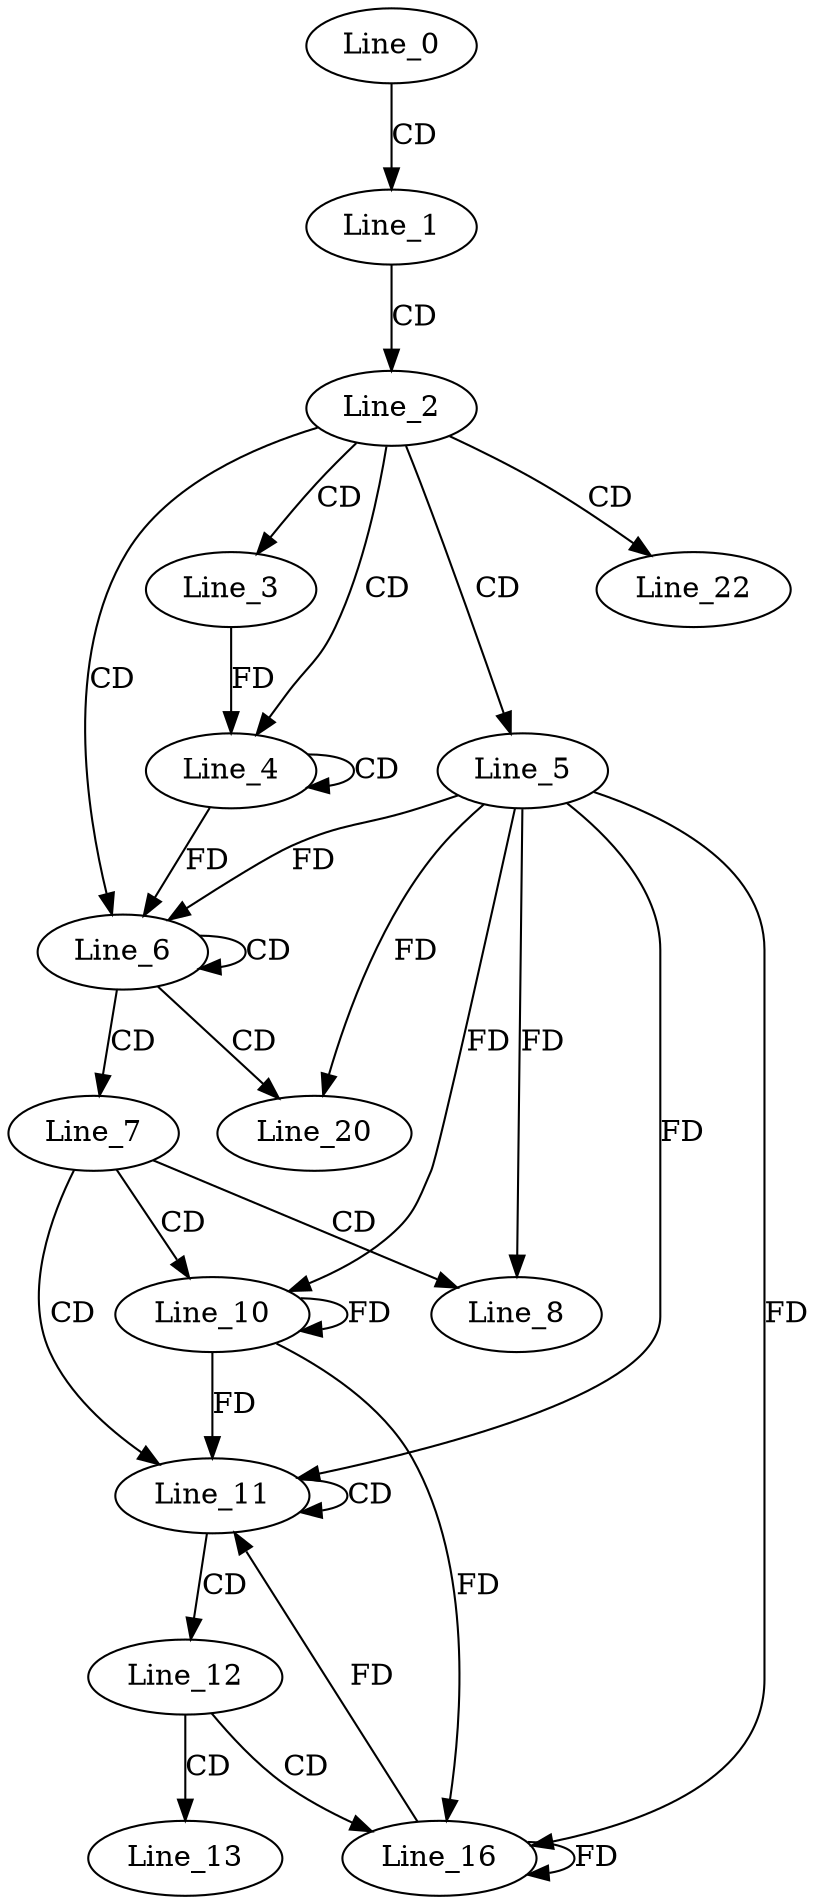 digraph G {
  Line_0;
  Line_1;
  Line_2;
  Line_3;
  Line_4;
  Line_4;
  Line_5;
  Line_6;
  Line_7;
  Line_8;
  Line_10;
  Line_11;
  Line_12;
  Line_13;
  Line_16;
  Line_20;
  Line_22;
  Line_0 -> Line_1 [ label="CD" ];
  Line_1 -> Line_2 [ label="CD" ];
  Line_2 -> Line_3 [ label="CD" ];
  Line_2 -> Line_4 [ label="CD" ];
  Line_4 -> Line_4 [ label="CD" ];
  Line_3 -> Line_4 [ label="FD" ];
  Line_2 -> Line_5 [ label="CD" ];
  Line_2 -> Line_6 [ label="CD" ];
  Line_6 -> Line_6 [ label="CD" ];
  Line_5 -> Line_6 [ label="FD" ];
  Line_4 -> Line_6 [ label="FD" ];
  Line_6 -> Line_7 [ label="CD" ];
  Line_7 -> Line_8 [ label="CD" ];
  Line_5 -> Line_8 [ label="FD" ];
  Line_7 -> Line_10 [ label="CD" ];
  Line_10 -> Line_10 [ label="FD" ];
  Line_5 -> Line_10 [ label="FD" ];
  Line_7 -> Line_11 [ label="CD" ];
  Line_11 -> Line_11 [ label="CD" ];
  Line_10 -> Line_11 [ label="FD" ];
  Line_5 -> Line_11 [ label="FD" ];
  Line_11 -> Line_12 [ label="CD" ];
  Line_12 -> Line_13 [ label="CD" ];
  Line_12 -> Line_16 [ label="CD" ];
  Line_16 -> Line_16 [ label="FD" ];
  Line_10 -> Line_16 [ label="FD" ];
  Line_5 -> Line_16 [ label="FD" ];
  Line_6 -> Line_20 [ label="CD" ];
  Line_5 -> Line_20 [ label="FD" ];
  Line_2 -> Line_22 [ label="CD" ];
  Line_16 -> Line_11 [ label="FD" ];
}
